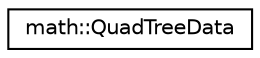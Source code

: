 digraph "Graphical Class Hierarchy"
{
  edge [fontname="Helvetica",fontsize="10",labelfontname="Helvetica",labelfontsize="10"];
  node [fontname="Helvetica",fontsize="10",shape=record];
  rankdir="LR";
  Node0 [label="math::QuadTreeData",height=0.2,width=0.4,color="black", fillcolor="white", style="filled",URL="$structmath_1_1QuadTreeData.html"];
}
